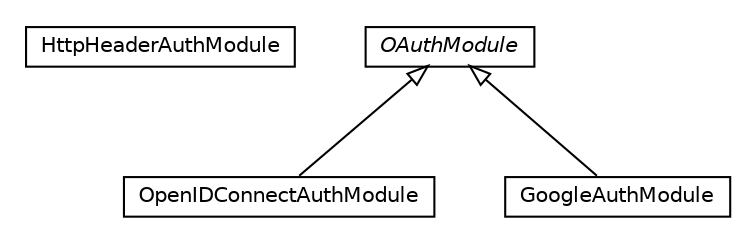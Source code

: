 #!/usr/local/bin/dot
#
# Class diagram 
# Generated by UMLGraph version R5_6-24-gf6e263 (http://www.umlgraph.org/)
#

digraph G {
	edge [fontname="Helvetica",fontsize=10,labelfontname="Helvetica",labelfontsize=10];
	node [fontname="Helvetica",fontsize=10,shape=plaintext];
	nodesep=0.25;
	ranksep=0.5;
	// net.trajano.auth.HttpHeaderAuthModule
	c0 [label=<<table title="net.trajano.auth.HttpHeaderAuthModule" border="0" cellborder="1" cellspacing="0" cellpadding="2" port="p" href="./HttpHeaderAuthModule.html">
		<tr><td><table border="0" cellspacing="0" cellpadding="1">
<tr><td align="center" balign="center"> HttpHeaderAuthModule </td></tr>
		</table></td></tr>
		</table>>, URL="./HttpHeaderAuthModule.html", fontname="Helvetica", fontcolor="black", fontsize=10.0];
	// net.trajano.auth.OAuthModule
	c1 [label=<<table title="net.trajano.auth.OAuthModule" border="0" cellborder="1" cellspacing="0" cellpadding="2" port="p" href="./OAuthModule.html">
		<tr><td><table border="0" cellspacing="0" cellpadding="1">
<tr><td align="center" balign="center"><font face="Helvetica-Oblique"> OAuthModule </font></td></tr>
		</table></td></tr>
		</table>>, URL="./OAuthModule.html", fontname="Helvetica", fontcolor="black", fontsize=10.0];
	// net.trajano.auth.OpenIDConnectAuthModule
	c2 [label=<<table title="net.trajano.auth.OpenIDConnectAuthModule" border="0" cellborder="1" cellspacing="0" cellpadding="2" port="p" href="./OpenIDConnectAuthModule.html">
		<tr><td><table border="0" cellspacing="0" cellpadding="1">
<tr><td align="center" balign="center"> OpenIDConnectAuthModule </td></tr>
		</table></td></tr>
		</table>>, URL="./OpenIDConnectAuthModule.html", fontname="Helvetica", fontcolor="black", fontsize=10.0];
	// net.trajano.auth.GoogleAuthModule
	c3 [label=<<table title="net.trajano.auth.GoogleAuthModule" border="0" cellborder="1" cellspacing="0" cellpadding="2" port="p" href="./GoogleAuthModule.html">
		<tr><td><table border="0" cellspacing="0" cellpadding="1">
<tr><td align="center" balign="center"> GoogleAuthModule </td></tr>
		</table></td></tr>
		</table>>, URL="./GoogleAuthModule.html", fontname="Helvetica", fontcolor="black", fontsize=10.0];
	//net.trajano.auth.OpenIDConnectAuthModule extends net.trajano.auth.OAuthModule
	c1:p -> c2:p [dir=back,arrowtail=empty];
	//net.trajano.auth.GoogleAuthModule extends net.trajano.auth.OAuthModule
	c1:p -> c3:p [dir=back,arrowtail=empty];
}

